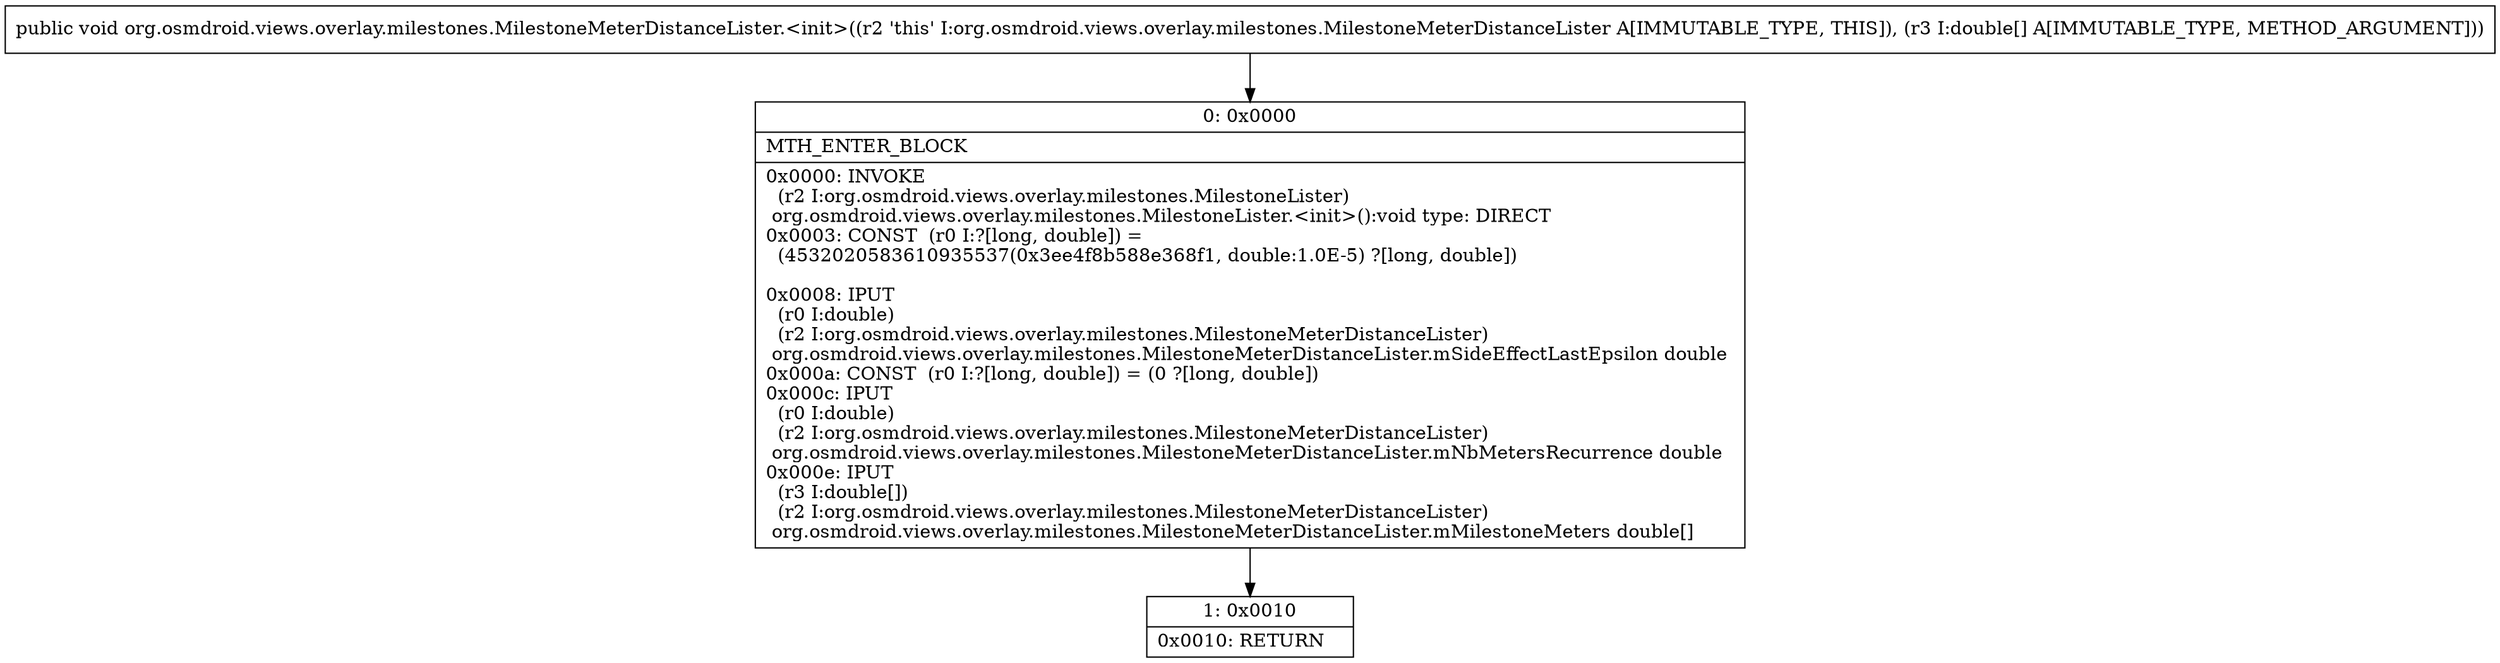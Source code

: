 digraph "CFG fororg.osmdroid.views.overlay.milestones.MilestoneMeterDistanceLister.\<init\>([D)V" {
Node_0 [shape=record,label="{0\:\ 0x0000|MTH_ENTER_BLOCK\l|0x0000: INVOKE  \l  (r2 I:org.osmdroid.views.overlay.milestones.MilestoneLister)\l org.osmdroid.views.overlay.milestones.MilestoneLister.\<init\>():void type: DIRECT \l0x0003: CONST  (r0 I:?[long, double]) = \l  (4532020583610935537(0x3ee4f8b588e368f1, double:1.0E\-5) ?[long, double])\l \l0x0008: IPUT  \l  (r0 I:double)\l  (r2 I:org.osmdroid.views.overlay.milestones.MilestoneMeterDistanceLister)\l org.osmdroid.views.overlay.milestones.MilestoneMeterDistanceLister.mSideEffectLastEpsilon double \l0x000a: CONST  (r0 I:?[long, double]) = (0 ?[long, double]) \l0x000c: IPUT  \l  (r0 I:double)\l  (r2 I:org.osmdroid.views.overlay.milestones.MilestoneMeterDistanceLister)\l org.osmdroid.views.overlay.milestones.MilestoneMeterDistanceLister.mNbMetersRecurrence double \l0x000e: IPUT  \l  (r3 I:double[])\l  (r2 I:org.osmdroid.views.overlay.milestones.MilestoneMeterDistanceLister)\l org.osmdroid.views.overlay.milestones.MilestoneMeterDistanceLister.mMilestoneMeters double[] \l}"];
Node_1 [shape=record,label="{1\:\ 0x0010|0x0010: RETURN   \l}"];
MethodNode[shape=record,label="{public void org.osmdroid.views.overlay.milestones.MilestoneMeterDistanceLister.\<init\>((r2 'this' I:org.osmdroid.views.overlay.milestones.MilestoneMeterDistanceLister A[IMMUTABLE_TYPE, THIS]), (r3 I:double[] A[IMMUTABLE_TYPE, METHOD_ARGUMENT])) }"];
MethodNode -> Node_0;
Node_0 -> Node_1;
}

